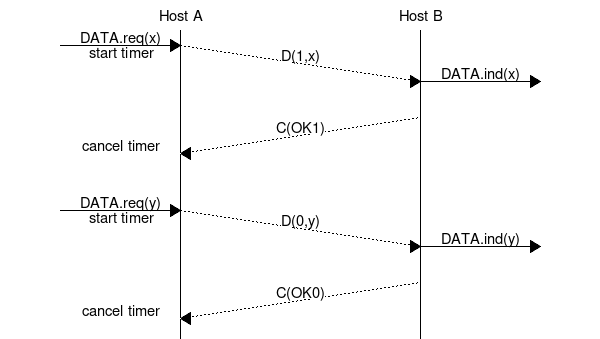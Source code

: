 msc{
 a [label="", linecolour=white],
        b [label="Host A", linecolour=black],
        z [label="", linecolour=white],
        c [label="Host B", linecolour=black],
        d [label="", linecolour=white];
        a=>b [ label = "DATA.req(x)\nstart timer" ] ,
        b>>c [ label = "D(1,x)", arcskip="1"];
        c=>d [ label = "DATA.ind(x)" ];
        c>>b [label= "C(OK1)", arcskip="1"];
        b->a [linecolour=white, label="cancel timer"];
        |||;
        a=>b [ label = "DATA.req(y)\nstart timer" ] ,
        b>>c [ label = "D(0,y)", arcskip="1"];
        c=>d [ label = "DATA.ind(y)" ];
        c>>b [label= "C(OK0)", arcskip="1"]; 
        b->a [linecolour=white, label="cancel timer"];
	} 